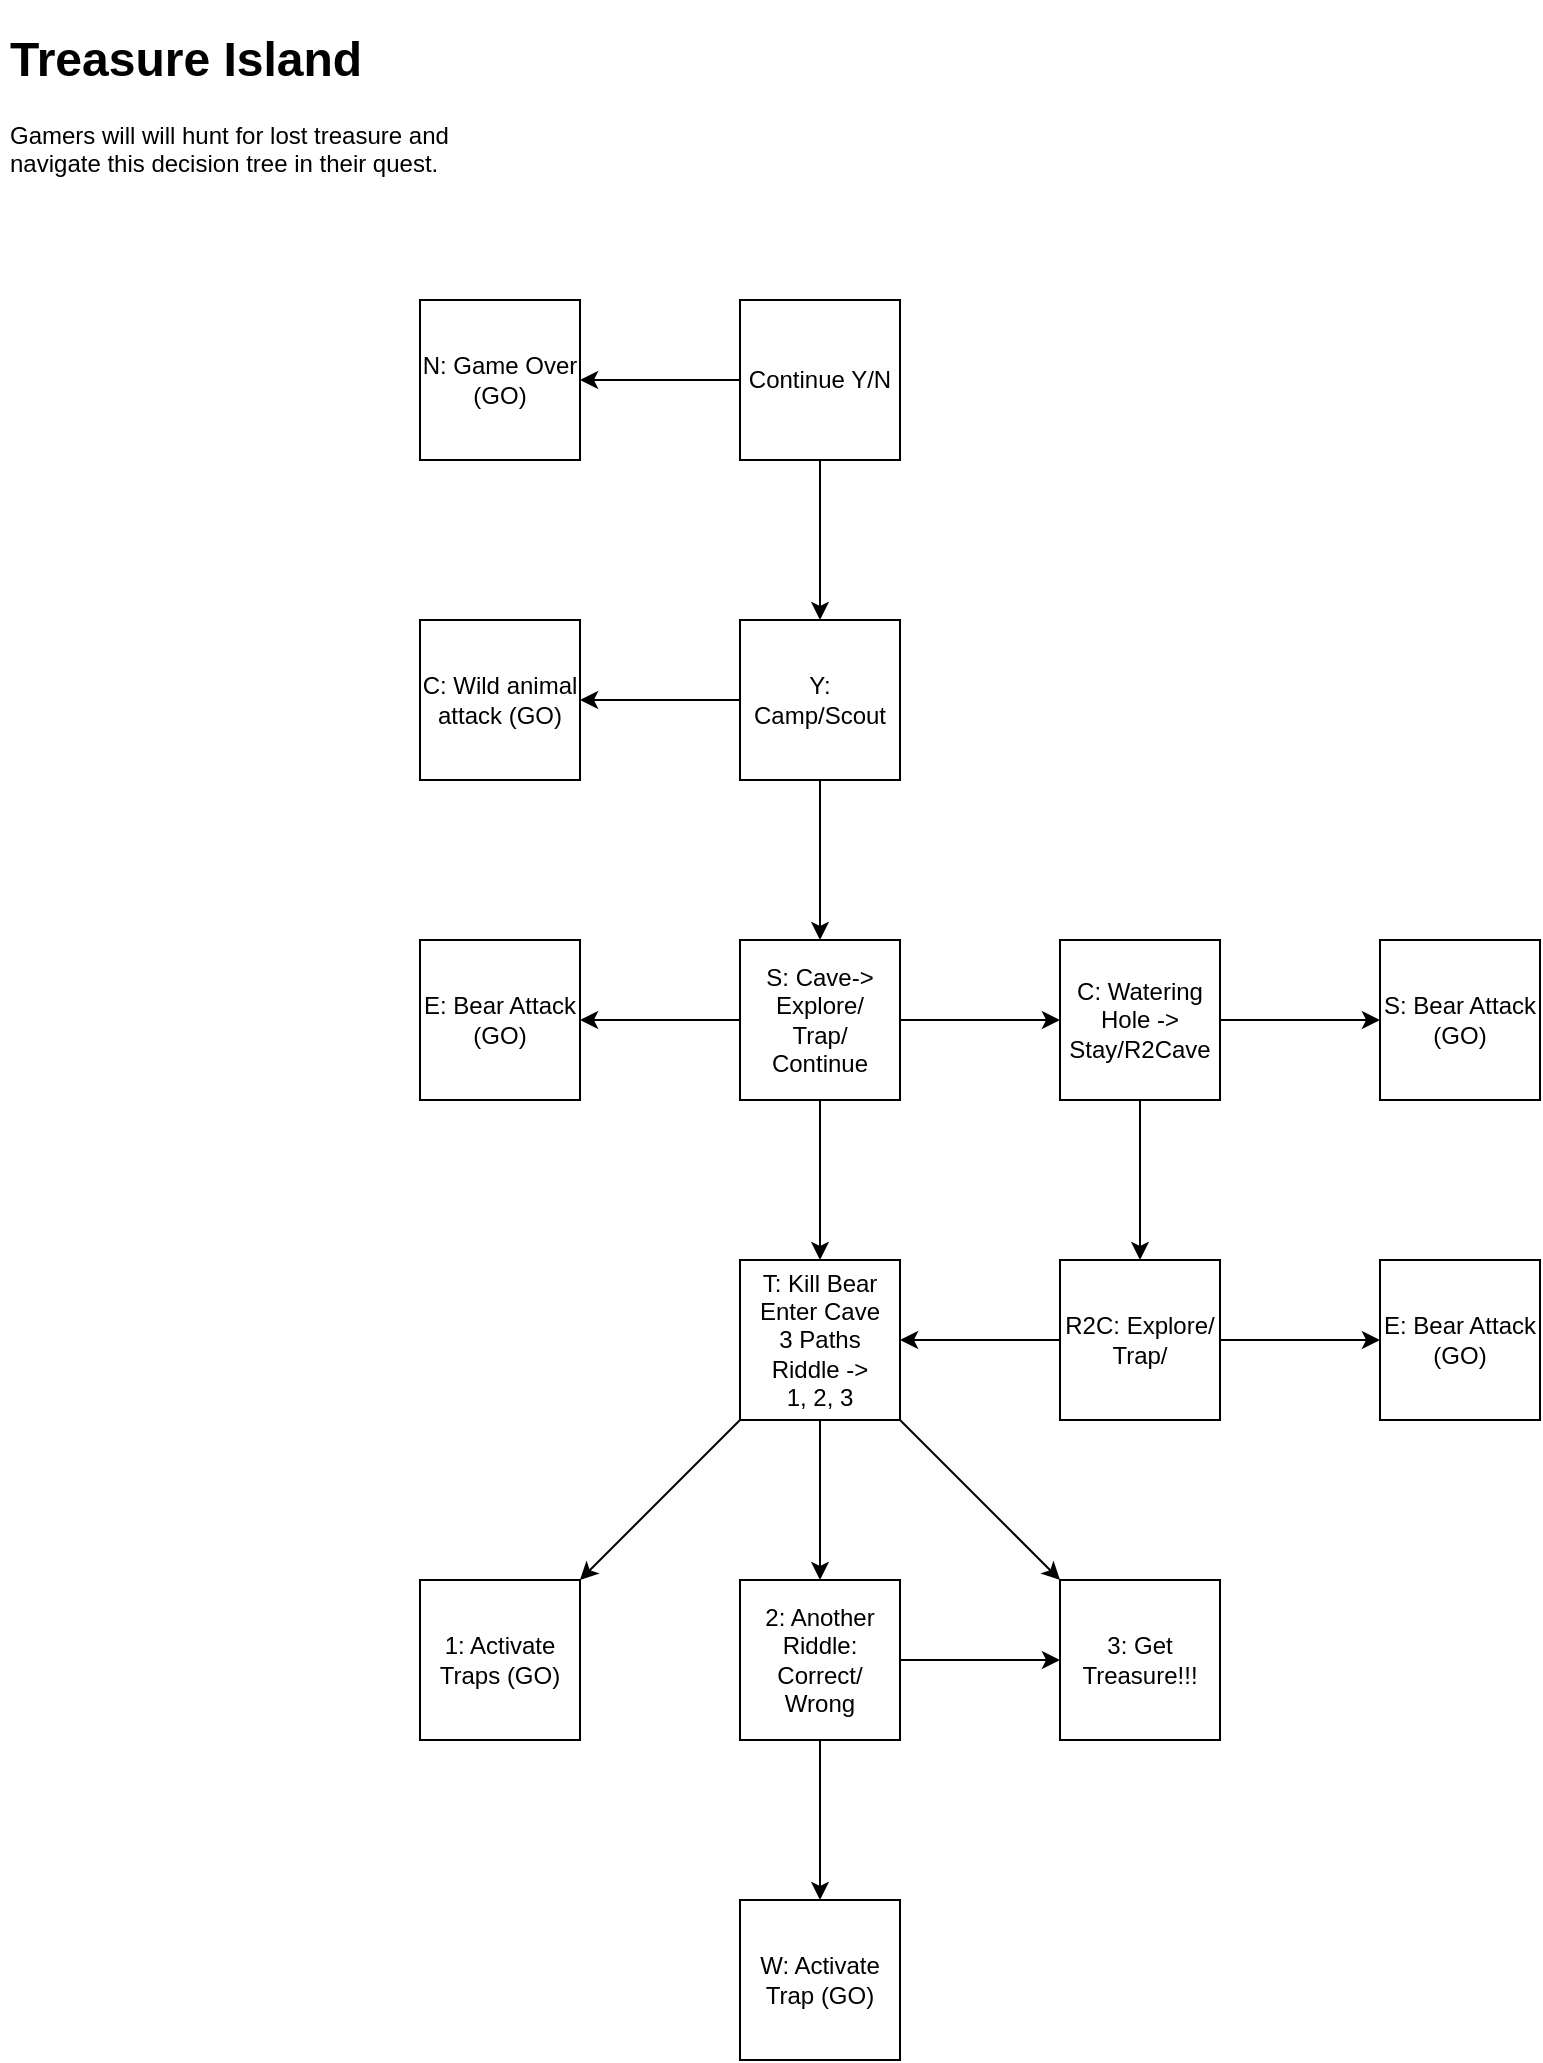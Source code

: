 <mxfile version="20.1.1" type="github"><diagram id="LuRpJXDuZrHYHyZM_BDq" name="Page-1"><mxGraphModel dx="1596" dy="793" grid="1" gridSize="10" guides="1" tooltips="1" connect="1" arrows="1" fold="1" page="1" pageScale="1" pageWidth="850" pageHeight="1100" math="0" shadow="0"><root><mxCell id="0"/><mxCell id="1" parent="0"/><mxCell id="Hlk5djgE-YLSJy3J9AlE-3" value="" style="edgeStyle=orthogonalEdgeStyle;rounded=0;orthogonalLoop=1;jettySize=auto;html=1;" edge="1" parent="1" source="Hlk5djgE-YLSJy3J9AlE-1" target="Hlk5djgE-YLSJy3J9AlE-2"><mxGeometry relative="1" as="geometry"/></mxCell><mxCell id="Hlk5djgE-YLSJy3J9AlE-5" value="" style="edgeStyle=orthogonalEdgeStyle;rounded=0;orthogonalLoop=1;jettySize=auto;html=1;" edge="1" parent="1" source="Hlk5djgE-YLSJy3J9AlE-1" target="Hlk5djgE-YLSJy3J9AlE-4"><mxGeometry relative="1" as="geometry"/></mxCell><mxCell id="Hlk5djgE-YLSJy3J9AlE-1" value="Continue Y/N" style="whiteSpace=wrap;html=1;aspect=fixed;" vertex="1" parent="1"><mxGeometry x="390" y="150" width="80" height="80" as="geometry"/></mxCell><mxCell id="Hlk5djgE-YLSJy3J9AlE-7" value="" style="edgeStyle=orthogonalEdgeStyle;rounded=0;orthogonalLoop=1;jettySize=auto;html=1;" edge="1" parent="1" source="Hlk5djgE-YLSJy3J9AlE-2" target="Hlk5djgE-YLSJy3J9AlE-6"><mxGeometry relative="1" as="geometry"/></mxCell><mxCell id="Hlk5djgE-YLSJy3J9AlE-9" value="" style="edgeStyle=orthogonalEdgeStyle;rounded=0;orthogonalLoop=1;jettySize=auto;html=1;" edge="1" parent="1" source="Hlk5djgE-YLSJy3J9AlE-2" target="Hlk5djgE-YLSJy3J9AlE-8"><mxGeometry relative="1" as="geometry"/></mxCell><mxCell id="Hlk5djgE-YLSJy3J9AlE-2" value="Y: Camp/Scout" style="whiteSpace=wrap;html=1;aspect=fixed;" vertex="1" parent="1"><mxGeometry x="390" y="310" width="80" height="80" as="geometry"/></mxCell><mxCell id="Hlk5djgE-YLSJy3J9AlE-4" value="N: Game Over (GO)" style="whiteSpace=wrap;html=1;aspect=fixed;" vertex="1" parent="1"><mxGeometry x="230" y="150" width="80" height="80" as="geometry"/></mxCell><mxCell id="Hlk5djgE-YLSJy3J9AlE-6" value="C: Wild animal attack (GO)" style="whiteSpace=wrap;html=1;aspect=fixed;" vertex="1" parent="1"><mxGeometry x="230" y="310" width="80" height="80" as="geometry"/></mxCell><mxCell id="Hlk5djgE-YLSJy3J9AlE-11" value="" style="edgeStyle=orthogonalEdgeStyle;rounded=0;orthogonalLoop=1;jettySize=auto;html=1;" edge="1" parent="1" source="Hlk5djgE-YLSJy3J9AlE-8" target="Hlk5djgE-YLSJy3J9AlE-10"><mxGeometry relative="1" as="geometry"/></mxCell><mxCell id="Hlk5djgE-YLSJy3J9AlE-13" value="" style="edgeStyle=orthogonalEdgeStyle;rounded=0;orthogonalLoop=1;jettySize=auto;html=1;" edge="1" parent="1" source="Hlk5djgE-YLSJy3J9AlE-8" target="Hlk5djgE-YLSJy3J9AlE-12"><mxGeometry relative="1" as="geometry"/></mxCell><mxCell id="Hlk5djgE-YLSJy3J9AlE-19" value="" style="edgeStyle=orthogonalEdgeStyle;rounded=0;orthogonalLoop=1;jettySize=auto;html=1;" edge="1" parent="1" source="Hlk5djgE-YLSJy3J9AlE-8" target="Hlk5djgE-YLSJy3J9AlE-18"><mxGeometry relative="1" as="geometry"/></mxCell><mxCell id="Hlk5djgE-YLSJy3J9AlE-8" value="&lt;div&gt;S: Cave-&amp;gt; Explore/&lt;/div&gt;&lt;div&gt;Trap/&lt;/div&gt;&lt;div&gt;Continue&lt;br&gt;&lt;/div&gt;" style="whiteSpace=wrap;html=1;aspect=fixed;" vertex="1" parent="1"><mxGeometry x="390" y="470" width="80" height="80" as="geometry"/></mxCell><mxCell id="Hlk5djgE-YLSJy3J9AlE-10" value="E: Bear Attack (GO)" style="whiteSpace=wrap;html=1;aspect=fixed;" vertex="1" parent="1"><mxGeometry x="230" y="470" width="80" height="80" as="geometry"/></mxCell><mxCell id="Hlk5djgE-YLSJy3J9AlE-15" value="" style="edgeStyle=orthogonalEdgeStyle;rounded=0;orthogonalLoop=1;jettySize=auto;html=1;" edge="1" parent="1" source="Hlk5djgE-YLSJy3J9AlE-12" target="Hlk5djgE-YLSJy3J9AlE-14"><mxGeometry relative="1" as="geometry"/></mxCell><mxCell id="Hlk5djgE-YLSJy3J9AlE-17" value="" style="edgeStyle=orthogonalEdgeStyle;rounded=0;orthogonalLoop=1;jettySize=auto;html=1;" edge="1" parent="1" source="Hlk5djgE-YLSJy3J9AlE-12" target="Hlk5djgE-YLSJy3J9AlE-16"><mxGeometry relative="1" as="geometry"/></mxCell><mxCell id="Hlk5djgE-YLSJy3J9AlE-12" value="&lt;div&gt;C: Watering Hole -&amp;gt;&lt;/div&gt;&lt;div&gt;Stay/R2Cave&lt;br&gt;&lt;/div&gt;" style="whiteSpace=wrap;html=1;aspect=fixed;" vertex="1" parent="1"><mxGeometry x="550" y="470" width="80" height="80" as="geometry"/></mxCell><mxCell id="Hlk5djgE-YLSJy3J9AlE-14" value="S: Bear Attack (GO)" style="whiteSpace=wrap;html=1;aspect=fixed;" vertex="1" parent="1"><mxGeometry x="710" y="470" width="80" height="80" as="geometry"/></mxCell><mxCell id="Hlk5djgE-YLSJy3J9AlE-22" value="" style="edgeStyle=orthogonalEdgeStyle;rounded=0;orthogonalLoop=1;jettySize=auto;html=1;" edge="1" parent="1" source="Hlk5djgE-YLSJy3J9AlE-16" target="Hlk5djgE-YLSJy3J9AlE-21"><mxGeometry relative="1" as="geometry"/></mxCell><mxCell id="Hlk5djgE-YLSJy3J9AlE-25" value="" style="edgeStyle=orthogonalEdgeStyle;rounded=0;orthogonalLoop=1;jettySize=auto;html=1;" edge="1" parent="1" source="Hlk5djgE-YLSJy3J9AlE-16" target="Hlk5djgE-YLSJy3J9AlE-18"><mxGeometry relative="1" as="geometry"/></mxCell><mxCell id="Hlk5djgE-YLSJy3J9AlE-16" value="R2C: Explore/&lt;div&gt;Trap/&lt;/div&gt;" style="whiteSpace=wrap;html=1;aspect=fixed;" vertex="1" parent="1"><mxGeometry x="550" y="630" width="80" height="80" as="geometry"/></mxCell><mxCell id="Hlk5djgE-YLSJy3J9AlE-27" value="" style="edgeStyle=orthogonalEdgeStyle;rounded=0;orthogonalLoop=1;jettySize=auto;html=1;" edge="1" parent="1" source="Hlk5djgE-YLSJy3J9AlE-18" target="Hlk5djgE-YLSJy3J9AlE-26"><mxGeometry relative="1" as="geometry"/></mxCell><mxCell id="Hlk5djgE-YLSJy3J9AlE-18" value="&lt;div&gt;T: Kill Bear&lt;/div&gt;&lt;div&gt;Enter Cave&lt;/div&gt;&lt;div&gt;3 Paths Riddle -&amp;gt;&lt;/div&gt;&lt;div&gt;1, 2, 3&lt;br&gt;&lt;/div&gt;" style="whiteSpace=wrap;html=1;aspect=fixed;" vertex="1" parent="1"><mxGeometry x="390" y="630" width="80" height="80" as="geometry"/></mxCell><mxCell id="Hlk5djgE-YLSJy3J9AlE-21" value="E: Bear Attack (GO)" style="whiteSpace=wrap;html=1;aspect=fixed;" vertex="1" parent="1"><mxGeometry x="710" y="630" width="80" height="80" as="geometry"/></mxCell><mxCell id="Hlk5djgE-YLSJy3J9AlE-38" value="" style="edgeStyle=orthogonalEdgeStyle;rounded=0;orthogonalLoop=1;jettySize=auto;html=1;" edge="1" parent="1" source="Hlk5djgE-YLSJy3J9AlE-26" target="Hlk5djgE-YLSJy3J9AlE-37"><mxGeometry relative="1" as="geometry"/></mxCell><mxCell id="Hlk5djgE-YLSJy3J9AlE-39" value="" style="edgeStyle=orthogonalEdgeStyle;rounded=0;orthogonalLoop=1;jettySize=auto;html=1;" edge="1" parent="1" source="Hlk5djgE-YLSJy3J9AlE-26" target="Hlk5djgE-YLSJy3J9AlE-30"><mxGeometry relative="1" as="geometry"/></mxCell><mxCell id="Hlk5djgE-YLSJy3J9AlE-26" value="&lt;div&gt;2: Another Riddle:&lt;/div&gt;&lt;div&gt;Correct/&lt;/div&gt;&lt;div&gt;Wrong&lt;br&gt;&lt;/div&gt;" style="whiteSpace=wrap;html=1;aspect=fixed;" vertex="1" parent="1"><mxGeometry x="390" y="790" width="80" height="80" as="geometry"/></mxCell><mxCell id="Hlk5djgE-YLSJy3J9AlE-28" value="1: Activate Traps (GO)" style="whiteSpace=wrap;html=1;aspect=fixed;" vertex="1" parent="1"><mxGeometry x="230" y="790" width="80" height="80" as="geometry"/></mxCell><mxCell id="Hlk5djgE-YLSJy3J9AlE-30" value="3: Get Treasure!!!" style="whiteSpace=wrap;html=1;aspect=fixed;" vertex="1" parent="1"><mxGeometry x="550" y="790" width="80" height="80" as="geometry"/></mxCell><mxCell id="Hlk5djgE-YLSJy3J9AlE-34" value="" style="endArrow=classic;html=1;rounded=0;exitX=0;exitY=1;exitDx=0;exitDy=0;entryX=1;entryY=0;entryDx=0;entryDy=0;" edge="1" parent="1" source="Hlk5djgE-YLSJy3J9AlE-18" target="Hlk5djgE-YLSJy3J9AlE-28"><mxGeometry width="50" height="50" relative="1" as="geometry"><mxPoint x="370" y="570" as="sourcePoint"/><mxPoint x="420" y="520" as="targetPoint"/></mxGeometry></mxCell><mxCell id="Hlk5djgE-YLSJy3J9AlE-35" value="" style="endArrow=classic;html=1;rounded=0;exitX=1;exitY=1;exitDx=0;exitDy=0;entryX=0;entryY=0;entryDx=0;entryDy=0;" edge="1" parent="1" source="Hlk5djgE-YLSJy3J9AlE-18" target="Hlk5djgE-YLSJy3J9AlE-30"><mxGeometry width="50" height="50" relative="1" as="geometry"><mxPoint x="400" y="720" as="sourcePoint"/><mxPoint x="320" y="800" as="targetPoint"/></mxGeometry></mxCell><mxCell id="Hlk5djgE-YLSJy3J9AlE-36" value="&lt;h1&gt;Treasure Island&lt;br&gt;&lt;/h1&gt;&lt;p&gt;Gamers will will hunt for lost treasure and navigate this decision tree in their quest.&lt;br&gt;&lt;/p&gt;" style="text;html=1;strokeColor=none;fillColor=none;spacing=5;spacingTop=-20;whiteSpace=wrap;overflow=hidden;rounded=0;" vertex="1" parent="1"><mxGeometry x="20" y="10" width="270" height="120" as="geometry"/></mxCell><mxCell id="Hlk5djgE-YLSJy3J9AlE-37" value="W: Activate Trap (GO)" style="whiteSpace=wrap;html=1;aspect=fixed;" vertex="1" parent="1"><mxGeometry x="390" y="950" width="80" height="80" as="geometry"/></mxCell></root></mxGraphModel></diagram></mxfile>